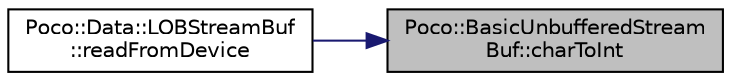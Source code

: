 digraph "Poco::BasicUnbufferedStreamBuf::charToInt"
{
 // LATEX_PDF_SIZE
  edge [fontname="Helvetica",fontsize="10",labelfontname="Helvetica",labelfontsize="10"];
  node [fontname="Helvetica",fontsize="10",shape=record];
  rankdir="RL";
  Node1 [label="Poco::BasicUnbufferedStream\lBuf::charToInt",height=0.2,width=0.4,color="black", fillcolor="grey75", style="filled", fontcolor="black",tooltip=" "];
  Node1 -> Node2 [dir="back",color="midnightblue",fontsize="10",style="solid",fontname="Helvetica"];
  Node2 [label="Poco::Data::LOBStreamBuf\l::readFromDevice",height=0.2,width=0.4,color="black", fillcolor="white", style="filled",URL="$classPoco_1_1Data_1_1LOBStreamBuf.html#a243e813a8f047c766f47f156f1344d18",tooltip=" "];
}
